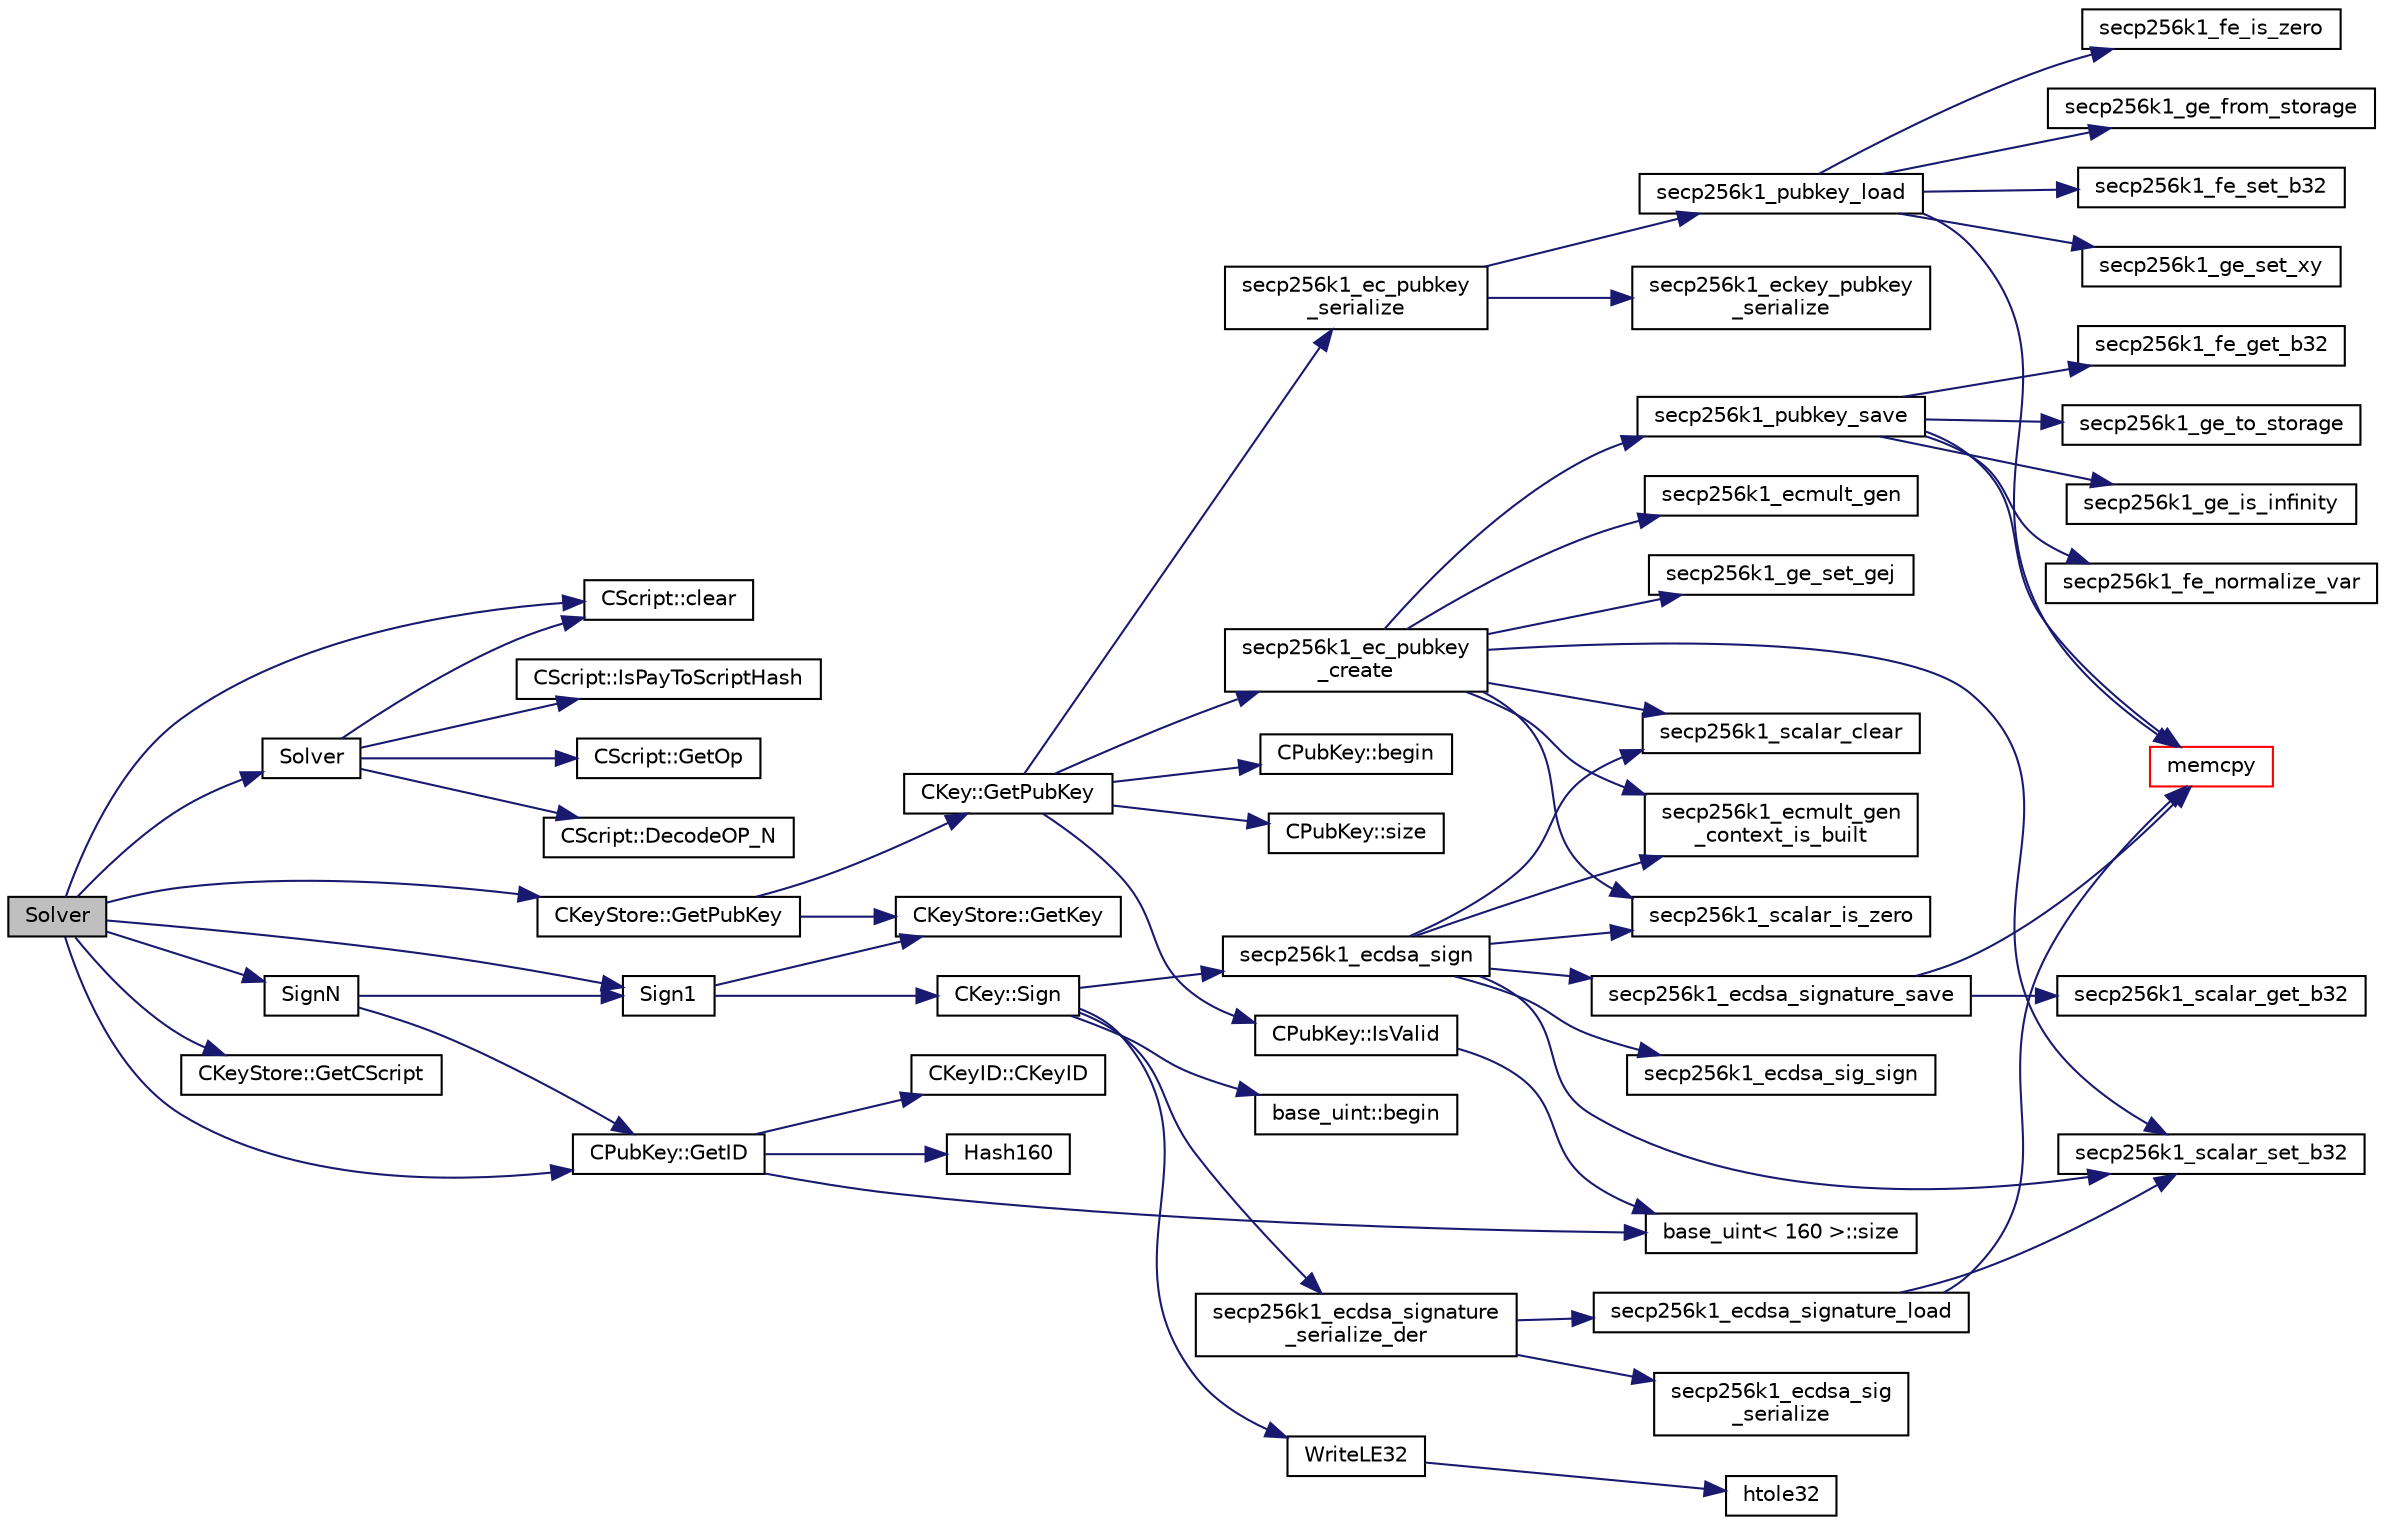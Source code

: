 digraph "Solver"
{
  edge [fontname="Helvetica",fontsize="10",labelfontname="Helvetica",labelfontsize="10"];
  node [fontname="Helvetica",fontsize="10",shape=record];
  rankdir="LR";
  Node3806 [label="Solver",height=0.2,width=0.4,color="black", fillcolor="grey75", style="filled", fontcolor="black"];
  Node3806 -> Node3807 [color="midnightblue",fontsize="10",style="solid",fontname="Helvetica"];
  Node3807 [label="CScript::clear",height=0.2,width=0.4,color="black", fillcolor="white", style="filled",URL="$d9/d4b/class_c_script.html#a7b2baf842621f07c4939408acf63377c"];
  Node3806 -> Node3808 [color="midnightblue",fontsize="10",style="solid",fontname="Helvetica"];
  Node3808 [label="Solver",height=0.2,width=0.4,color="black", fillcolor="white", style="filled",URL="$dd/d0f/script_8cpp.html#a6ee6be50bff44464e905680c6fcee6dc"];
  Node3808 -> Node3809 [color="midnightblue",fontsize="10",style="solid",fontname="Helvetica"];
  Node3809 [label="CScript::IsPayToScriptHash",height=0.2,width=0.4,color="black", fillcolor="white", style="filled",URL="$d9/d4b/class_c_script.html#a0c3729c606d318923dc06f95d85a0971"];
  Node3808 -> Node3807 [color="midnightblue",fontsize="10",style="solid",fontname="Helvetica"];
  Node3808 -> Node3810 [color="midnightblue",fontsize="10",style="solid",fontname="Helvetica"];
  Node3810 [label="CScript::GetOp",height=0.2,width=0.4,color="black", fillcolor="white", style="filled",URL="$d9/d4b/class_c_script.html#a94635ed93d8d244ec3acfa83f9ecfe5f"];
  Node3808 -> Node3811 [color="midnightblue",fontsize="10",style="solid",fontname="Helvetica"];
  Node3811 [label="CScript::DecodeOP_N",height=0.2,width=0.4,color="black", fillcolor="white", style="filled",URL="$d9/d4b/class_c_script.html#a7f975fca06b3e9a17da8ba23c7647e2e"];
  Node3806 -> Node3812 [color="midnightblue",fontsize="10",style="solid",fontname="Helvetica"];
  Node3812 [label="CPubKey::GetID",height=0.2,width=0.4,color="black", fillcolor="white", style="filled",URL="$da/d4e/class_c_pub_key.html#a2675f7e6f72eff68e7a5227289feb021"];
  Node3812 -> Node3813 [color="midnightblue",fontsize="10",style="solid",fontname="Helvetica"];
  Node3813 [label="CKeyID::CKeyID",height=0.2,width=0.4,color="black", fillcolor="white", style="filled",URL="$dd/d88/class_c_key_i_d.html#a01dbd3c37820a2ffe89d106c6a7cf53d"];
  Node3812 -> Node3814 [color="midnightblue",fontsize="10",style="solid",fontname="Helvetica"];
  Node3814 [label="Hash160",height=0.2,width=0.4,color="black", fillcolor="white", style="filled",URL="$db/dfb/hash_8h.html#a4490f70ddae16e9e48460a0416a48a6b"];
  Node3812 -> Node3815 [color="midnightblue",fontsize="10",style="solid",fontname="Helvetica"];
  Node3815 [label="base_uint\< 160 \>::size",height=0.2,width=0.4,color="black", fillcolor="white", style="filled",URL="$da/df7/classbase__uint.html#a1f49b034e686269601ea89b0319b8004"];
  Node3806 -> Node3816 [color="midnightblue",fontsize="10",style="solid",fontname="Helvetica"];
  Node3816 [label="Sign1",height=0.2,width=0.4,color="black", fillcolor="white", style="filled",URL="$dd/d0f/script_8cpp.html#a69a9e5f9a88e729142cf556292154f2f"];
  Node3816 -> Node3817 [color="midnightblue",fontsize="10",style="solid",fontname="Helvetica"];
  Node3817 [label="CKeyStore::GetKey",height=0.2,width=0.4,color="black", fillcolor="white", style="filled",URL="$d0/dc3/class_c_key_store.html#a2dffca468fef2e5da2e42a7c983d968a"];
  Node3816 -> Node3818 [color="midnightblue",fontsize="10",style="solid",fontname="Helvetica"];
  Node3818 [label="CKey::Sign",height=0.2,width=0.4,color="black", fillcolor="white", style="filled",URL="$d2/d63/class_c_key.html#aa9b184a4a71d3e1a40aab360cf68e86c",tooltip="Create a DER-serialized signature. "];
  Node3818 -> Node3819 [color="midnightblue",fontsize="10",style="solid",fontname="Helvetica"];
  Node3819 [label="WriteLE32",height=0.2,width=0.4,color="black", fillcolor="white", style="filled",URL="$dc/d54/common_8h.html#ab23d5d245f265908700af234252b751f"];
  Node3819 -> Node3820 [color="midnightblue",fontsize="10",style="solid",fontname="Helvetica"];
  Node3820 [label="htole32",height=0.2,width=0.4,color="black", fillcolor="white", style="filled",URL="$d1/d84/endian_8h.html#abab10181b2a9a38233ca246e1a653b5e"];
  Node3818 -> Node3821 [color="midnightblue",fontsize="10",style="solid",fontname="Helvetica"];
  Node3821 [label="secp256k1_ecdsa_sign",height=0.2,width=0.4,color="black", fillcolor="white", style="filled",URL="$d7/dd3/secp256k1_8h.html#a691c048f3a3b4e7f51417c57ec058be7",tooltip="Create an ECDSA signature. "];
  Node3821 -> Node3822 [color="midnightblue",fontsize="10",style="solid",fontname="Helvetica"];
  Node3822 [label="secp256k1_ecmult_gen\l_context_is_built",height=0.2,width=0.4,color="black", fillcolor="white", style="filled",URL="$d6/d76/ecmult__gen_8h.html#a9a40662d6ed2cbab43dbddc25f570f97"];
  Node3821 -> Node3823 [color="midnightblue",fontsize="10",style="solid",fontname="Helvetica"];
  Node3823 [label="secp256k1_scalar_set_b32",height=0.2,width=0.4,color="black", fillcolor="white", style="filled",URL="$db/d94/scalar_8h.html#a25cc2d45ae1d1765d07c3313cdf46fa0",tooltip="Set a scalar from a big endian byte array. "];
  Node3821 -> Node3824 [color="midnightblue",fontsize="10",style="solid",fontname="Helvetica"];
  Node3824 [label="secp256k1_scalar_is_zero",height=0.2,width=0.4,color="black", fillcolor="white", style="filled",URL="$db/d94/scalar_8h.html#a3f0ac84fe49a1c1f51212582a2c149d4",tooltip="Check whether a scalar equals zero. "];
  Node3821 -> Node3825 [color="midnightblue",fontsize="10",style="solid",fontname="Helvetica"];
  Node3825 [label="secp256k1_ecdsa_sig_sign",height=0.2,width=0.4,color="black", fillcolor="white", style="filled",URL="$d5/d5d/ecdsa_8h.html#a5bf6905e00ae8571465a52e3165c6e6e"];
  Node3821 -> Node3826 [color="midnightblue",fontsize="10",style="solid",fontname="Helvetica"];
  Node3826 [label="secp256k1_scalar_clear",height=0.2,width=0.4,color="black", fillcolor="white", style="filled",URL="$db/d94/scalar_8h.html#ad8fb9bc2a828903963bf37806d8edd11",tooltip="Clear a scalar to prevent the leak of sensitive data. "];
  Node3821 -> Node3827 [color="midnightblue",fontsize="10",style="solid",fontname="Helvetica"];
  Node3827 [label="secp256k1_ecdsa_signature_save",height=0.2,width=0.4,color="black", fillcolor="white", style="filled",URL="$d1/d8c/secp256k1_8c.html#a94e522f94c4819bebf8e854952eb6a8f"];
  Node3827 -> Node3828 [color="midnightblue",fontsize="10",style="solid",fontname="Helvetica"];
  Node3828 [label="memcpy",height=0.2,width=0.4,color="red", fillcolor="white", style="filled",URL="$d5/d9f/glibc__compat_8cpp.html#a0f46826ab0466591e136db24394923cf"];
  Node3827 -> Node3831 [color="midnightblue",fontsize="10",style="solid",fontname="Helvetica"];
  Node3831 [label="secp256k1_scalar_get_b32",height=0.2,width=0.4,color="black", fillcolor="white", style="filled",URL="$db/d94/scalar_8h.html#a4fa08f8af5a23f505b44c9ef1bec1831",tooltip="Convert a scalar to a byte array. "];
  Node3818 -> Node3832 [color="midnightblue",fontsize="10",style="solid",fontname="Helvetica"];
  Node3832 [label="base_uint::begin",height=0.2,width=0.4,color="black", fillcolor="white", style="filled",URL="$da/df7/classbase__uint.html#aaa32054bf4e8fbb31d54a75f6065174d"];
  Node3818 -> Node3833 [color="midnightblue",fontsize="10",style="solid",fontname="Helvetica"];
  Node3833 [label="secp256k1_ecdsa_signature\l_serialize_der",height=0.2,width=0.4,color="black", fillcolor="white", style="filled",URL="$d7/dd3/secp256k1_8h.html#ac07809ca872ec967ab4d3b1a95eafe0b",tooltip="Serialize an ECDSA signature in DER format. "];
  Node3833 -> Node3834 [color="midnightblue",fontsize="10",style="solid",fontname="Helvetica"];
  Node3834 [label="secp256k1_ecdsa_signature_load",height=0.2,width=0.4,color="black", fillcolor="white", style="filled",URL="$d1/d8c/secp256k1_8c.html#af2027241c9dfc85fa5b6a3bb5fe41d18"];
  Node3834 -> Node3828 [color="midnightblue",fontsize="10",style="solid",fontname="Helvetica"];
  Node3834 -> Node3823 [color="midnightblue",fontsize="10",style="solid",fontname="Helvetica"];
  Node3833 -> Node3835 [color="midnightblue",fontsize="10",style="solid",fontname="Helvetica"];
  Node3835 [label="secp256k1_ecdsa_sig\l_serialize",height=0.2,width=0.4,color="black", fillcolor="white", style="filled",URL="$d5/d5d/ecdsa_8h.html#a313b6733f5b079162fa15332d4b2ef36"];
  Node3806 -> Node3836 [color="midnightblue",fontsize="10",style="solid",fontname="Helvetica"];
  Node3836 [label="CKeyStore::GetPubKey",height=0.2,width=0.4,color="black", fillcolor="white", style="filled",URL="$d0/dc3/class_c_key_store.html#ab83687ea4c9df138b21f6ec3e9809f42"];
  Node3836 -> Node3817 [color="midnightblue",fontsize="10",style="solid",fontname="Helvetica"];
  Node3836 -> Node3837 [color="midnightblue",fontsize="10",style="solid",fontname="Helvetica"];
  Node3837 [label="CKey::GetPubKey",height=0.2,width=0.4,color="black", fillcolor="white", style="filled",URL="$d2/d63/class_c_key.html#aa1085c59603a62db6ec776300f250337"];
  Node3837 -> Node3838 [color="midnightblue",fontsize="10",style="solid",fontname="Helvetica"];
  Node3838 [label="secp256k1_ec_pubkey\l_create",height=0.2,width=0.4,color="black", fillcolor="white", style="filled",URL="$d7/dd3/secp256k1_8h.html#a7438071aa8a6dc4697abe4f4659f2161",tooltip="Compute the public key for a secret key. "];
  Node3838 -> Node3822 [color="midnightblue",fontsize="10",style="solid",fontname="Helvetica"];
  Node3838 -> Node3823 [color="midnightblue",fontsize="10",style="solid",fontname="Helvetica"];
  Node3838 -> Node3824 [color="midnightblue",fontsize="10",style="solid",fontname="Helvetica"];
  Node3838 -> Node3839 [color="midnightblue",fontsize="10",style="solid",fontname="Helvetica"];
  Node3839 [label="secp256k1_ecmult_gen",height=0.2,width=0.4,color="black", fillcolor="white", style="filled",URL="$d6/d76/ecmult__gen_8h.html#a5ed744c720cbb0a397c8d4c42c637f24",tooltip="Multiply with the generator: R = a*G. "];
  Node3838 -> Node3840 [color="midnightblue",fontsize="10",style="solid",fontname="Helvetica"];
  Node3840 [label="secp256k1_ge_set_gej",height=0.2,width=0.4,color="black", fillcolor="white", style="filled",URL="$d9/dd1/group_8h.html#aa511eebf8cd7419763f06555ed4fb62d",tooltip="Set a group element equal to another which is given in jacobian coordinates. "];
  Node3838 -> Node3841 [color="midnightblue",fontsize="10",style="solid",fontname="Helvetica"];
  Node3841 [label="secp256k1_pubkey_save",height=0.2,width=0.4,color="black", fillcolor="white", style="filled",URL="$d1/d8c/secp256k1_8c.html#aa061c9c5c861017bef990e5c4653e0f4"];
  Node3841 -> Node3842 [color="midnightblue",fontsize="10",style="solid",fontname="Helvetica"];
  Node3842 [label="secp256k1_ge_to_storage",height=0.2,width=0.4,color="black", fillcolor="white", style="filled",URL="$d9/dd1/group_8h.html#ad6499ae629f998e50d8614869ee3c67f",tooltip="Convert a group element to the storage type. "];
  Node3841 -> Node3828 [color="midnightblue",fontsize="10",style="solid",fontname="Helvetica"];
  Node3841 -> Node3843 [color="midnightblue",fontsize="10",style="solid",fontname="Helvetica"];
  Node3843 [label="secp256k1_ge_is_infinity",height=0.2,width=0.4,color="black", fillcolor="white", style="filled",URL="$d9/dd1/group_8h.html#ac83592db46af97faf7ba9b9a39a1f6ff",tooltip="Check whether a group element is the point at infinity. "];
  Node3841 -> Node3844 [color="midnightblue",fontsize="10",style="solid",fontname="Helvetica"];
  Node3844 [label="secp256k1_fe_normalize_var",height=0.2,width=0.4,color="black", fillcolor="white", style="filled",URL="$d5/d5a/field_8h.html#a2d45c987537eadb2923c93aa3af9db71",tooltip="Normalize a field element, without constant-time guarantee. "];
  Node3841 -> Node3845 [color="midnightblue",fontsize="10",style="solid",fontname="Helvetica"];
  Node3845 [label="secp256k1_fe_get_b32",height=0.2,width=0.4,color="black", fillcolor="white", style="filled",URL="$d5/d5a/field_8h.html#abb1017649be14b9ac1823be3c573e542",tooltip="Convert a field element to a 32-byte big endian value. "];
  Node3838 -> Node3826 [color="midnightblue",fontsize="10",style="solid",fontname="Helvetica"];
  Node3837 -> Node3846 [color="midnightblue",fontsize="10",style="solid",fontname="Helvetica"];
  Node3846 [label="secp256k1_ec_pubkey\l_serialize",height=0.2,width=0.4,color="black", fillcolor="white", style="filled",URL="$d7/dd3/secp256k1_8h.html#a34977bf00322e510e881160c421836d7",tooltip="Serialize a pubkey object into a serialized byte sequence. "];
  Node3846 -> Node3847 [color="midnightblue",fontsize="10",style="solid",fontname="Helvetica"];
  Node3847 [label="secp256k1_pubkey_load",height=0.2,width=0.4,color="black", fillcolor="white", style="filled",URL="$d1/d8c/secp256k1_8c.html#a9966ec041e71010d1593ae2211ffb843"];
  Node3847 -> Node3828 [color="midnightblue",fontsize="10",style="solid",fontname="Helvetica"];
  Node3847 -> Node3848 [color="midnightblue",fontsize="10",style="solid",fontname="Helvetica"];
  Node3848 [label="secp256k1_ge_from_storage",height=0.2,width=0.4,color="black", fillcolor="white", style="filled",URL="$d9/dd1/group_8h.html#a8c1e7f328284d9ba56404bb8d99bf765",tooltip="Convert a group element back from the storage type. "];
  Node3847 -> Node3849 [color="midnightblue",fontsize="10",style="solid",fontname="Helvetica"];
  Node3849 [label="secp256k1_fe_set_b32",height=0.2,width=0.4,color="black", fillcolor="white", style="filled",URL="$d5/d5a/field_8h.html#a5c86a65052e3b135919c00fe2233a43d",tooltip="Set a field element equal to 32-byte big endian value. "];
  Node3847 -> Node3850 [color="midnightblue",fontsize="10",style="solid",fontname="Helvetica"];
  Node3850 [label="secp256k1_ge_set_xy",height=0.2,width=0.4,color="black", fillcolor="white", style="filled",URL="$d9/dd1/group_8h.html#a34ab3d1a9a0a7ff0ed1cedff9db5f73c",tooltip="Set a group element equal to the point with given X and Y coordinates. "];
  Node3847 -> Node3851 [color="midnightblue",fontsize="10",style="solid",fontname="Helvetica"];
  Node3851 [label="secp256k1_fe_is_zero",height=0.2,width=0.4,color="black", fillcolor="white", style="filled",URL="$d5/d5a/field_8h.html#a619ec4805df6cc54d70e6682ceebd098",tooltip="Verify whether a field element is zero. "];
  Node3846 -> Node3852 [color="midnightblue",fontsize="10",style="solid",fontname="Helvetica"];
  Node3852 [label="secp256k1_eckey_pubkey\l_serialize",height=0.2,width=0.4,color="black", fillcolor="white", style="filled",URL="$da/dff/eckey_8h.html#ae1f52342d70928f16c8e606da59e6aa6"];
  Node3837 -> Node3853 [color="midnightblue",fontsize="10",style="solid",fontname="Helvetica"];
  Node3853 [label="CPubKey::begin",height=0.2,width=0.4,color="black", fillcolor="white", style="filled",URL="$da/d4e/class_c_pub_key.html#a859ab9909d68092d6d4fc739237ab358"];
  Node3837 -> Node3854 [color="midnightblue",fontsize="10",style="solid",fontname="Helvetica"];
  Node3854 [label="CPubKey::size",height=0.2,width=0.4,color="black", fillcolor="white", style="filled",URL="$da/d4e/class_c_pub_key.html#a6bb28fcf0a5f799c69f5b7269363b309"];
  Node3837 -> Node3855 [color="midnightblue",fontsize="10",style="solid",fontname="Helvetica"];
  Node3855 [label="CPubKey::IsValid",height=0.2,width=0.4,color="black", fillcolor="white", style="filled",URL="$da/d4e/class_c_pub_key.html#a4fa94293cf8577fd039b9a133f6c7f30"];
  Node3855 -> Node3815 [color="midnightblue",fontsize="10",style="solid",fontname="Helvetica"];
  Node3806 -> Node3856 [color="midnightblue",fontsize="10",style="solid",fontname="Helvetica"];
  Node3856 [label="CKeyStore::GetCScript",height=0.2,width=0.4,color="black", fillcolor="white", style="filled",URL="$d0/dc3/class_c_key_store.html#ae6bf4dbeb0705e199250e48aa5d34264"];
  Node3806 -> Node3857 [color="midnightblue",fontsize="10",style="solid",fontname="Helvetica"];
  Node3857 [label="SignN",height=0.2,width=0.4,color="black", fillcolor="white", style="filled",URL="$dd/d0f/script_8cpp.html#a2230b054e152c344e60125bf7f994473"];
  Node3857 -> Node3812 [color="midnightblue",fontsize="10",style="solid",fontname="Helvetica"];
  Node3857 -> Node3816 [color="midnightblue",fontsize="10",style="solid",fontname="Helvetica"];
}
